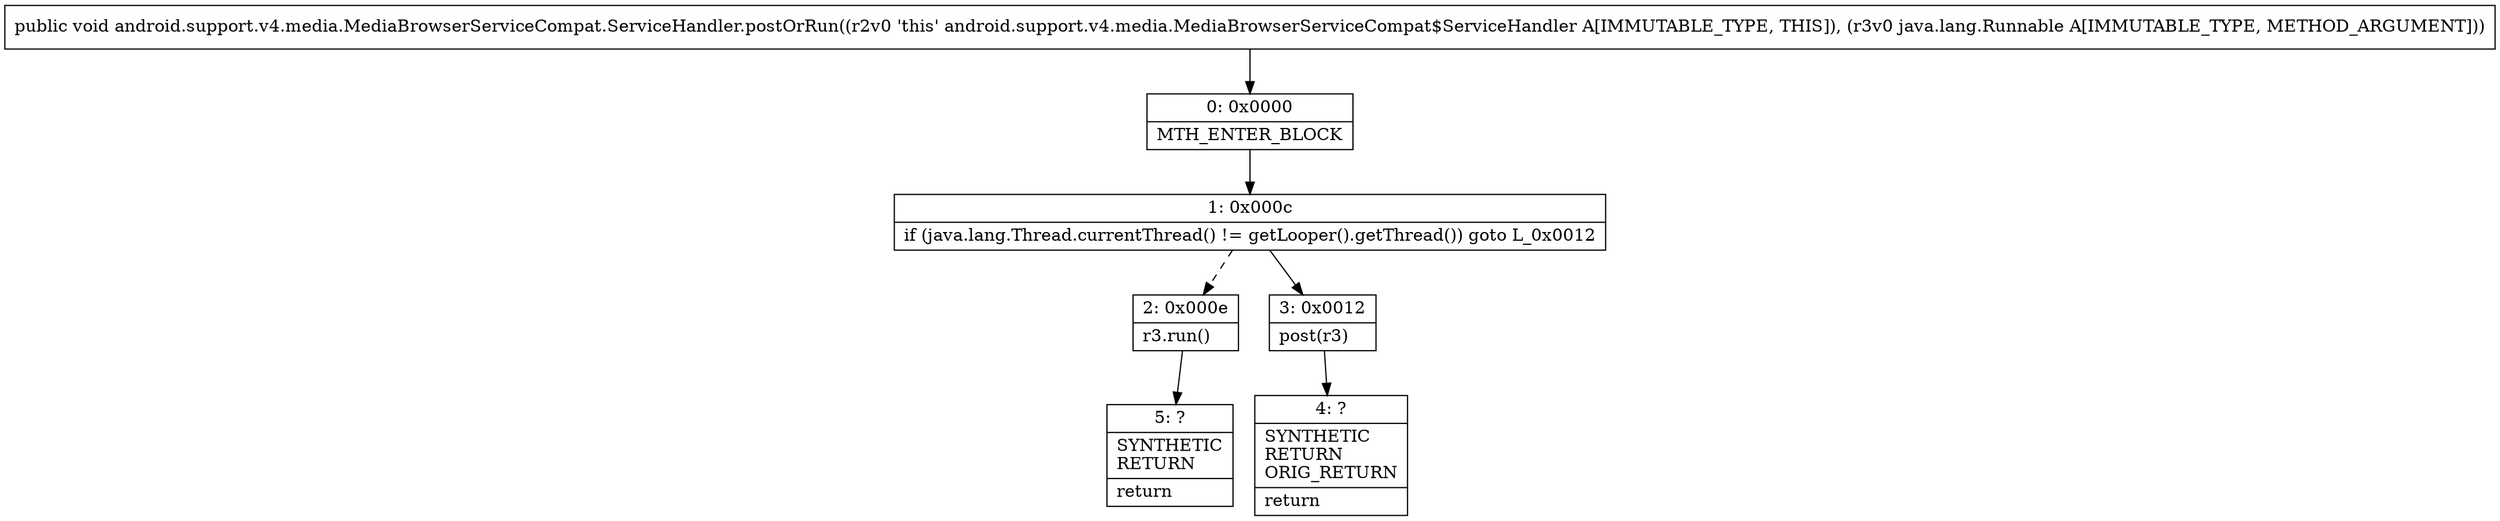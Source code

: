 digraph "CFG forandroid.support.v4.media.MediaBrowserServiceCompat.ServiceHandler.postOrRun(Ljava\/lang\/Runnable;)V" {
Node_0 [shape=record,label="{0\:\ 0x0000|MTH_ENTER_BLOCK\l}"];
Node_1 [shape=record,label="{1\:\ 0x000c|if (java.lang.Thread.currentThread() != getLooper().getThread()) goto L_0x0012\l}"];
Node_2 [shape=record,label="{2\:\ 0x000e|r3.run()\l}"];
Node_3 [shape=record,label="{3\:\ 0x0012|post(r3)\l}"];
Node_4 [shape=record,label="{4\:\ ?|SYNTHETIC\lRETURN\lORIG_RETURN\l|return\l}"];
Node_5 [shape=record,label="{5\:\ ?|SYNTHETIC\lRETURN\l|return\l}"];
MethodNode[shape=record,label="{public void android.support.v4.media.MediaBrowserServiceCompat.ServiceHandler.postOrRun((r2v0 'this' android.support.v4.media.MediaBrowserServiceCompat$ServiceHandler A[IMMUTABLE_TYPE, THIS]), (r3v0 java.lang.Runnable A[IMMUTABLE_TYPE, METHOD_ARGUMENT])) }"];
MethodNode -> Node_0;
Node_0 -> Node_1;
Node_1 -> Node_2[style=dashed];
Node_1 -> Node_3;
Node_2 -> Node_5;
Node_3 -> Node_4;
}

